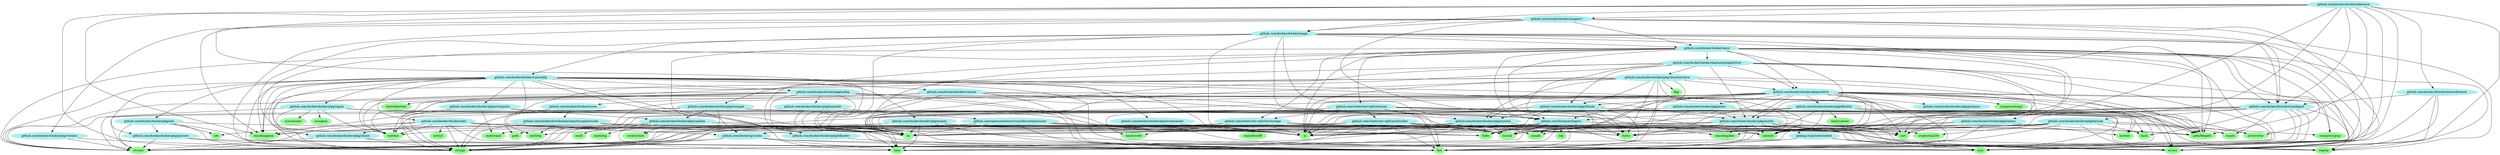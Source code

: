 digraph godep {
0 [label="github.com/docker/docker/layer" style="filled" color="paleturquoise"];
0 -> 1;
0 -> 2;
0 -> 3;
0 -> 4;
0 -> 5;
0 -> 6;
0 -> 7;
0 -> 8;
0 -> 9;
0 -> 10;
0 -> 11;
0 -> 12;
0 -> 13;
0 -> 14;
0 -> 15;
0 -> 16;
0 -> 17;
0 -> 18;
0 -> 19;
0 -> 20;
0 -> 21;
22 [label="github.com/docker/docker/pkg/idtools" style="filled" color="paleturquoise"];
22 -> 23;
22 -> 5;
22 -> 24;
22 -> 16;
22 -> 25;
22 -> 17;
22 -> 26;
22 -> 20;
22 -> 27;
22 -> 28;
29 [label="github.com/docker/docker/pkg/reexec" style="filled" color="paleturquoise"];
29 -> 5;
29 -> 16;
29 -> 25;
29 -> 17;
29 -> 28;
30 [label="github.com/docker/docker/runconfig" style="filled" color="paleturquoise"];
30 -> 31;
30 -> 5;
30 -> 32;
30 -> 33;
30 -> 34;
30 -> 10;
30 -> 35;
30 -> 36;
30 -> 37;
30 -> 38;
30 -> 39;
30 -> 40;
30 -> 41;
30 -> 42;
30 -> 43;
30 -> 14;
30 -> 15;
30 -> 44;
30 -> 19;
30 -> 20;
30 -> 27;
45 [label="github.com/docker/distribution/registry/api/errcode" style="filled" color="paleturquoise"];
45 -> 31;
45 -> 5;
45 -> 46;
45 -> 26;
45 -> 27;
45 -> 21;
31 [label="encoding/json" style="filled" color="palegreen"];
47 [label="crypto" style="filled" color="palegreen"];
17 [label="path/filepath" style="filled" color="palegreen"];
48 [label="text/tabwriter" style="filled" color="palegreen"];
49 [label="github.com/docker/docker/pkg/promise" style="filled" color="paleturquoise"];
50 [label="math" style="filled" color="palegreen"];
41 [label="github.com/docker/docker/pkg/ulimit" style="filled" color="paleturquoise"];
41 -> 5;
41 -> 20;
41 -> 27;
34 [label="github.com/docker/docker/pkg/broadcaster" style="filled" color="paleturquoise"];
34 -> 14;
34 -> 21;
3 [label="compress/gzip" style="filled" color="palegreen"];
26 [label="sort" style="filled" color="palegreen"];
28 [label="syscall" style="filled" color="palegreen"];
24 [label="github.com/docker/docker/pkg/system" style="filled" color="paleturquoise"];
24 -> 23;
24 -> 4;
24 -> 43;
24 -> 14;
24 -> 16;
24 -> 17;
24 -> 20;
24 -> 27;
24 -> 28;
24 -> 51;
24 -> 52;
39 [label="github.com/docker/docker/pkg/signal" style="filled" color="paleturquoise"];
39 -> 5;
39 -> 6;
39 -> 16;
39 -> 53;
39 -> 19;
39 -> 20;
39 -> 27;
39 -> 54;
39 -> 28;
55 [label="github.com/docker/docker/image/v1" style="filled" color="paleturquoise"];
55 -> 31;
55 -> 5;
55 -> 6;
55 -> 7;
55 -> 56;
55 -> 0;
55 -> 57;
55 -> 18;
55 -> 27;
42 [label="github.com/docker/docker/volume" style="filled" color="paleturquoise"];
42 -> 5;
42 -> 6;
42 -> 58;
42 -> 24;
42 -> 16;
42 -> 17;
42 -> 19;
42 -> 27;
59 [label="github.com/docker/docker/reference" style="filled" color="paleturquoise"];
59 -> 31;
59 -> 4;
59 -> 5;
59 -> 7;
59 -> 60;
59 -> 56;
59 -> 55;
59 -> 15;
59 -> 16;
59 -> 17;
59 -> 26;
59 -> 27;
59 -> 21;
61 [label="hash" style="filled" color="palegreen"];
62 [label="text/scanner" style="filled" color="palegreen"];
63 [label="golang.org/x/net/context" style="filled" color="paleturquoise"];
63 -> 4;
63 -> 5;
63 -> 21;
63 -> 51;
64 [label="github.com/vbatts/tar-split/archive/tar" style="filled" color="paleturquoise"];
64 -> 2;
64 -> 4;
64 -> 5;
64 -> 14;
64 -> 15;
64 -> 16;
64 -> 44;
64 -> 20;
64 -> 27;
64 -> 28;
64 -> 51;
65 [label="github.com/docker/docker/pkg/homedir" style="filled" color="paleturquoise"];
65 -> 66;
65 -> 16;
65 -> 19;
58 [label="github.com/docker/docker/errors" style="filled" color="paleturquoise"];
58 -> 45;
58 -> 46;
2 [label="bytes" style="filled" color="palegreen"];
27 [label="strings" style="filled" color="palegreen"];
67 [label="github.com/docker/docker/pkg/chrootarchive" style="filled" color="paleturquoise"];
67 -> 2;
67 -> 31;
67 -> 68;
67 -> 5;
67 -> 9;
67 -> 22;
67 -> 29;
67 -> 24;
67 -> 14;
67 -> 15;
67 -> 16;
67 -> 17;
67 -> 19;
67 -> 28;
11 [label="github.com/docker/docker/pkg/stringid" style="filled" color="paleturquoise"];
11 -> 69;
11 -> 70;
11 -> 71;
11 -> 14;
11 -> 18;
11 -> 20;
11 -> 27;
6 [label="github.com/Sirupsen/logrus" style="filled" color="paleturquoise"];
6 -> 23;
6 -> 2;
6 -> 31;
6 -> 5;
6 -> 14;
6 -> 72;
6 -> 16;
6 -> 19;
6 -> 26;
6 -> 27;
6 -> 21;
6 -> 28;
6 -> 51;
6 -> 52;
43 [label="github.com/docker/go-units" style="filled" color="paleturquoise"];
43 -> 5;
43 -> 18;
43 -> 20;
43 -> 27;
43 -> 51;
73 [label="math/rand" style="filled" color="palegreen"];
74 [label="net/url" style="filled" color="palegreen"];
75 [label="github.com/docker/docker/pkg/tarsum" style="filled" color="paleturquoise"];
75 -> 1;
75 -> 2;
75 -> 3;
75 -> 47;
75 -> 76;
75 -> 70;
75 -> 4;
75 -> 5;
75 -> 61;
75 -> 14;
75 -> 26;
75 -> 20;
75 -> 27;
70 [label="encoding/hex" style="filled" color="palegreen"];
18 [label="regexp" style="filled" color="palegreen"];
56 [label="github.com/docker/docker/image" style="filled" color="paleturquoise"];
56 -> 31;
56 -> 4;
56 -> 5;
56 -> 6;
56 -> 7;
56 -> 0;
56 -> 30;
56 -> 14;
56 -> 15;
56 -> 16;
56 -> 17;
56 -> 21;
56 -> 51;
35 [label="github.com/docker/docker/pkg/mflag" style="filled" color="paleturquoise"];
35 -> 4;
35 -> 5;
35 -> 65;
35 -> 14;
35 -> 16;
35 -> 19;
35 -> 26;
35 -> 20;
35 -> 27;
35 -> 48;
35 -> 51;
77 [label="github.com/docker/docker/pkg/fileutils" style="filled" color="paleturquoise"];
77 -> 4;
77 -> 5;
77 -> 6;
77 -> 14;
77 -> 15;
77 -> 16;
77 -> 17;
77 -> 18;
77 -> 27;
77 -> 62;
69 [label="crypto/rand" style="filled" color="palegreen"];
33 [label="github.com/docker/docker/pkg/blkiodev" style="filled" color="paleturquoise"];
33 -> 5;
78 [label="net" style="filled" color="palegreen"];
76 [label="crypto/sha256" style="filled" color="palegreen"];
21 [label="sync" style="filled" color="palegreen"];
16 [label="os" style="filled" color="palegreen"];
8 [label="github.com/docker/docker/daemon/graphdriver" style="filled" color="paleturquoise"];
8 -> 4;
8 -> 5;
8 -> 6;
8 -> 9;
8 -> 67;
8 -> 22;
8 -> 10;
8 -> 16;
8 -> 17;
8 -> 27;
8 -> 28;
8 -> 51;
38 [label="github.com/docker/docker/pkg/parsers" style="filled" color="paleturquoise"];
38 -> 5;
38 -> 20;
38 -> 27;
57 [label="github.com/docker/docker/pkg/version" style="filled" color="paleturquoise"];
57 -> 20;
57 -> 27;
68 [label="flag" style="filled" color="palegreen"];
37 [label="github.com/docker/docker/pkg/nat" style="filled" color="paleturquoise"];
37 -> 5;
37 -> 38;
37 -> 78;
37 -> 26;
37 -> 20;
37 -> 27;
4 [label="errors" style="filled" color="palegreen"];
52 [label="unsafe" style="filled" color="palegreen"];
9 [label="github.com/docker/docker/pkg/archive" style="filled" color="paleturquoise"];
9 -> 1;
9 -> 23;
9 -> 2;
9 -> 79;
9 -> 3;
9 -> 4;
9 -> 5;
9 -> 6;
9 -> 77;
9 -> 22;
9 -> 10;
9 -> 80;
9 -> 49;
9 -> 24;
9 -> 14;
9 -> 15;
9 -> 16;
9 -> 25;
9 -> 17;
9 -> 19;
9 -> 26;
9 -> 27;
9 -> 28;
9 -> 51;
9 -> 52;
79 [label="compress/bzip2" style="filled" color="palegreen"];
19 [label="runtime" style="filled" color="palegreen"];
51 [label="time" style="filled" color="palegreen"];
44 [label="path" style="filled" color="palegreen"];
81 [label="unicode/utf8" style="filled" color="palegreen"];
1 [label="archive/tar" style="filled" color="palegreen"];
71 [label="github.com/docker/docker/pkg/random" style="filled" color="paleturquoise"];
71 -> 69;
71 -> 14;
71 -> 50;
71 -> 82;
71 -> 73;
71 -> 21;
71 -> 51;
40 [label="github.com/docker/docker/pkg/stringutils" style="filled" color="paleturquoise"];
40 -> 2;
40 -> 31;
40 -> 71;
40 -> 73;
40 -> 27;
5 [label="fmt" style="filled" color="palegreen"];
82 [label="math/big" style="filled" color="palegreen"];
23 [label="bufio" style="filled" color="palegreen"];
12 [label="github.com/vbatts/tar-split/tar/asm" style="filled" color="paleturquoise"];
12 -> 2;
12 -> 5;
12 -> 64;
12 -> 13;
12 -> 61;
12 -> 83;
12 -> 14;
12 -> 15;
12 -> 21;
54 [label="sync/atomic" style="filled" color="palegreen"];
14 [label="io" style="filled" color="palegreen"];
60 [label="github.com/docker/distribution/reference" style="filled" color="paleturquoise"];
60 -> 4;
60 -> 5;
60 -> 7;
60 -> 18;
25 [label="os/exec" style="filled" color="palegreen"];
46 [label="net/http" style="filled" color="palegreen"];
32 [label="github.com/docker/docker/opts" style="filled" color="paleturquoise"];
32 -> 23;
32 -> 5;
32 -> 33;
32 -> 41;
32 -> 43;
32 -> 78;
32 -> 74;
32 -> 16;
32 -> 18;
32 -> 19;
32 -> 20;
32 -> 27;
66 [label="github.com/opencontainers/runc/libcontainer/user" style="filled" color="paleturquoise"];
66 -> 23;
66 -> 4;
66 -> 5;
66 -> 14;
66 -> 16;
66 -> 20;
66 -> 27;
66 -> 28;
15 [label="io/ioutil" style="filled" color="palegreen"];
10 [label="github.com/docker/docker/pkg/ioutils" style="filled" color="paleturquoise"];
10 -> 2;
10 -> 76;
10 -> 70;
10 -> 4;
10 -> 5;
10 -> 63;
10 -> 14;
10 -> 15;
10 -> 46;
10 -> 16;
10 -> 21;
13 [label="github.com/vbatts/tar-split/tar/storage" style="filled" color="paleturquoise"];
13 -> 2;
13 -> 31;
13 -> 4;
13 -> 83;
13 -> 14;
13 -> 16;
13 -> 17;
13 -> 81;
83 [label="hash/crc64" style="filled" color="palegreen"];
20 [label="strconv" style="filled" color="palegreen"];
72 [label="log" style="filled" color="palegreen"];
80 [label="github.com/docker/docker/pkg/pools" style="filled" color="paleturquoise"];
80 -> 23;
80 -> 10;
80 -> 14;
80 -> 21;
7 [label="github.com/docker/distribution/digest" style="filled" color="paleturquoise"];
7 -> 2;
7 -> 47;
7 -> 4;
7 -> 5;
7 -> 75;
7 -> 61;
7 -> 14;
7 -> 15;
7 -> 18;
7 -> 26;
7 -> 27;
7 -> 21;
36 [label="github.com/docker/docker/pkg/mount" style="filled" color="paleturquoise"];
36 -> 23;
36 -> 5;
36 -> 14;
36 -> 16;
36 -> 27;
36 -> 28;
36 -> 51;
53 [label="os/signal" style="filled" color="palegreen"];
}
